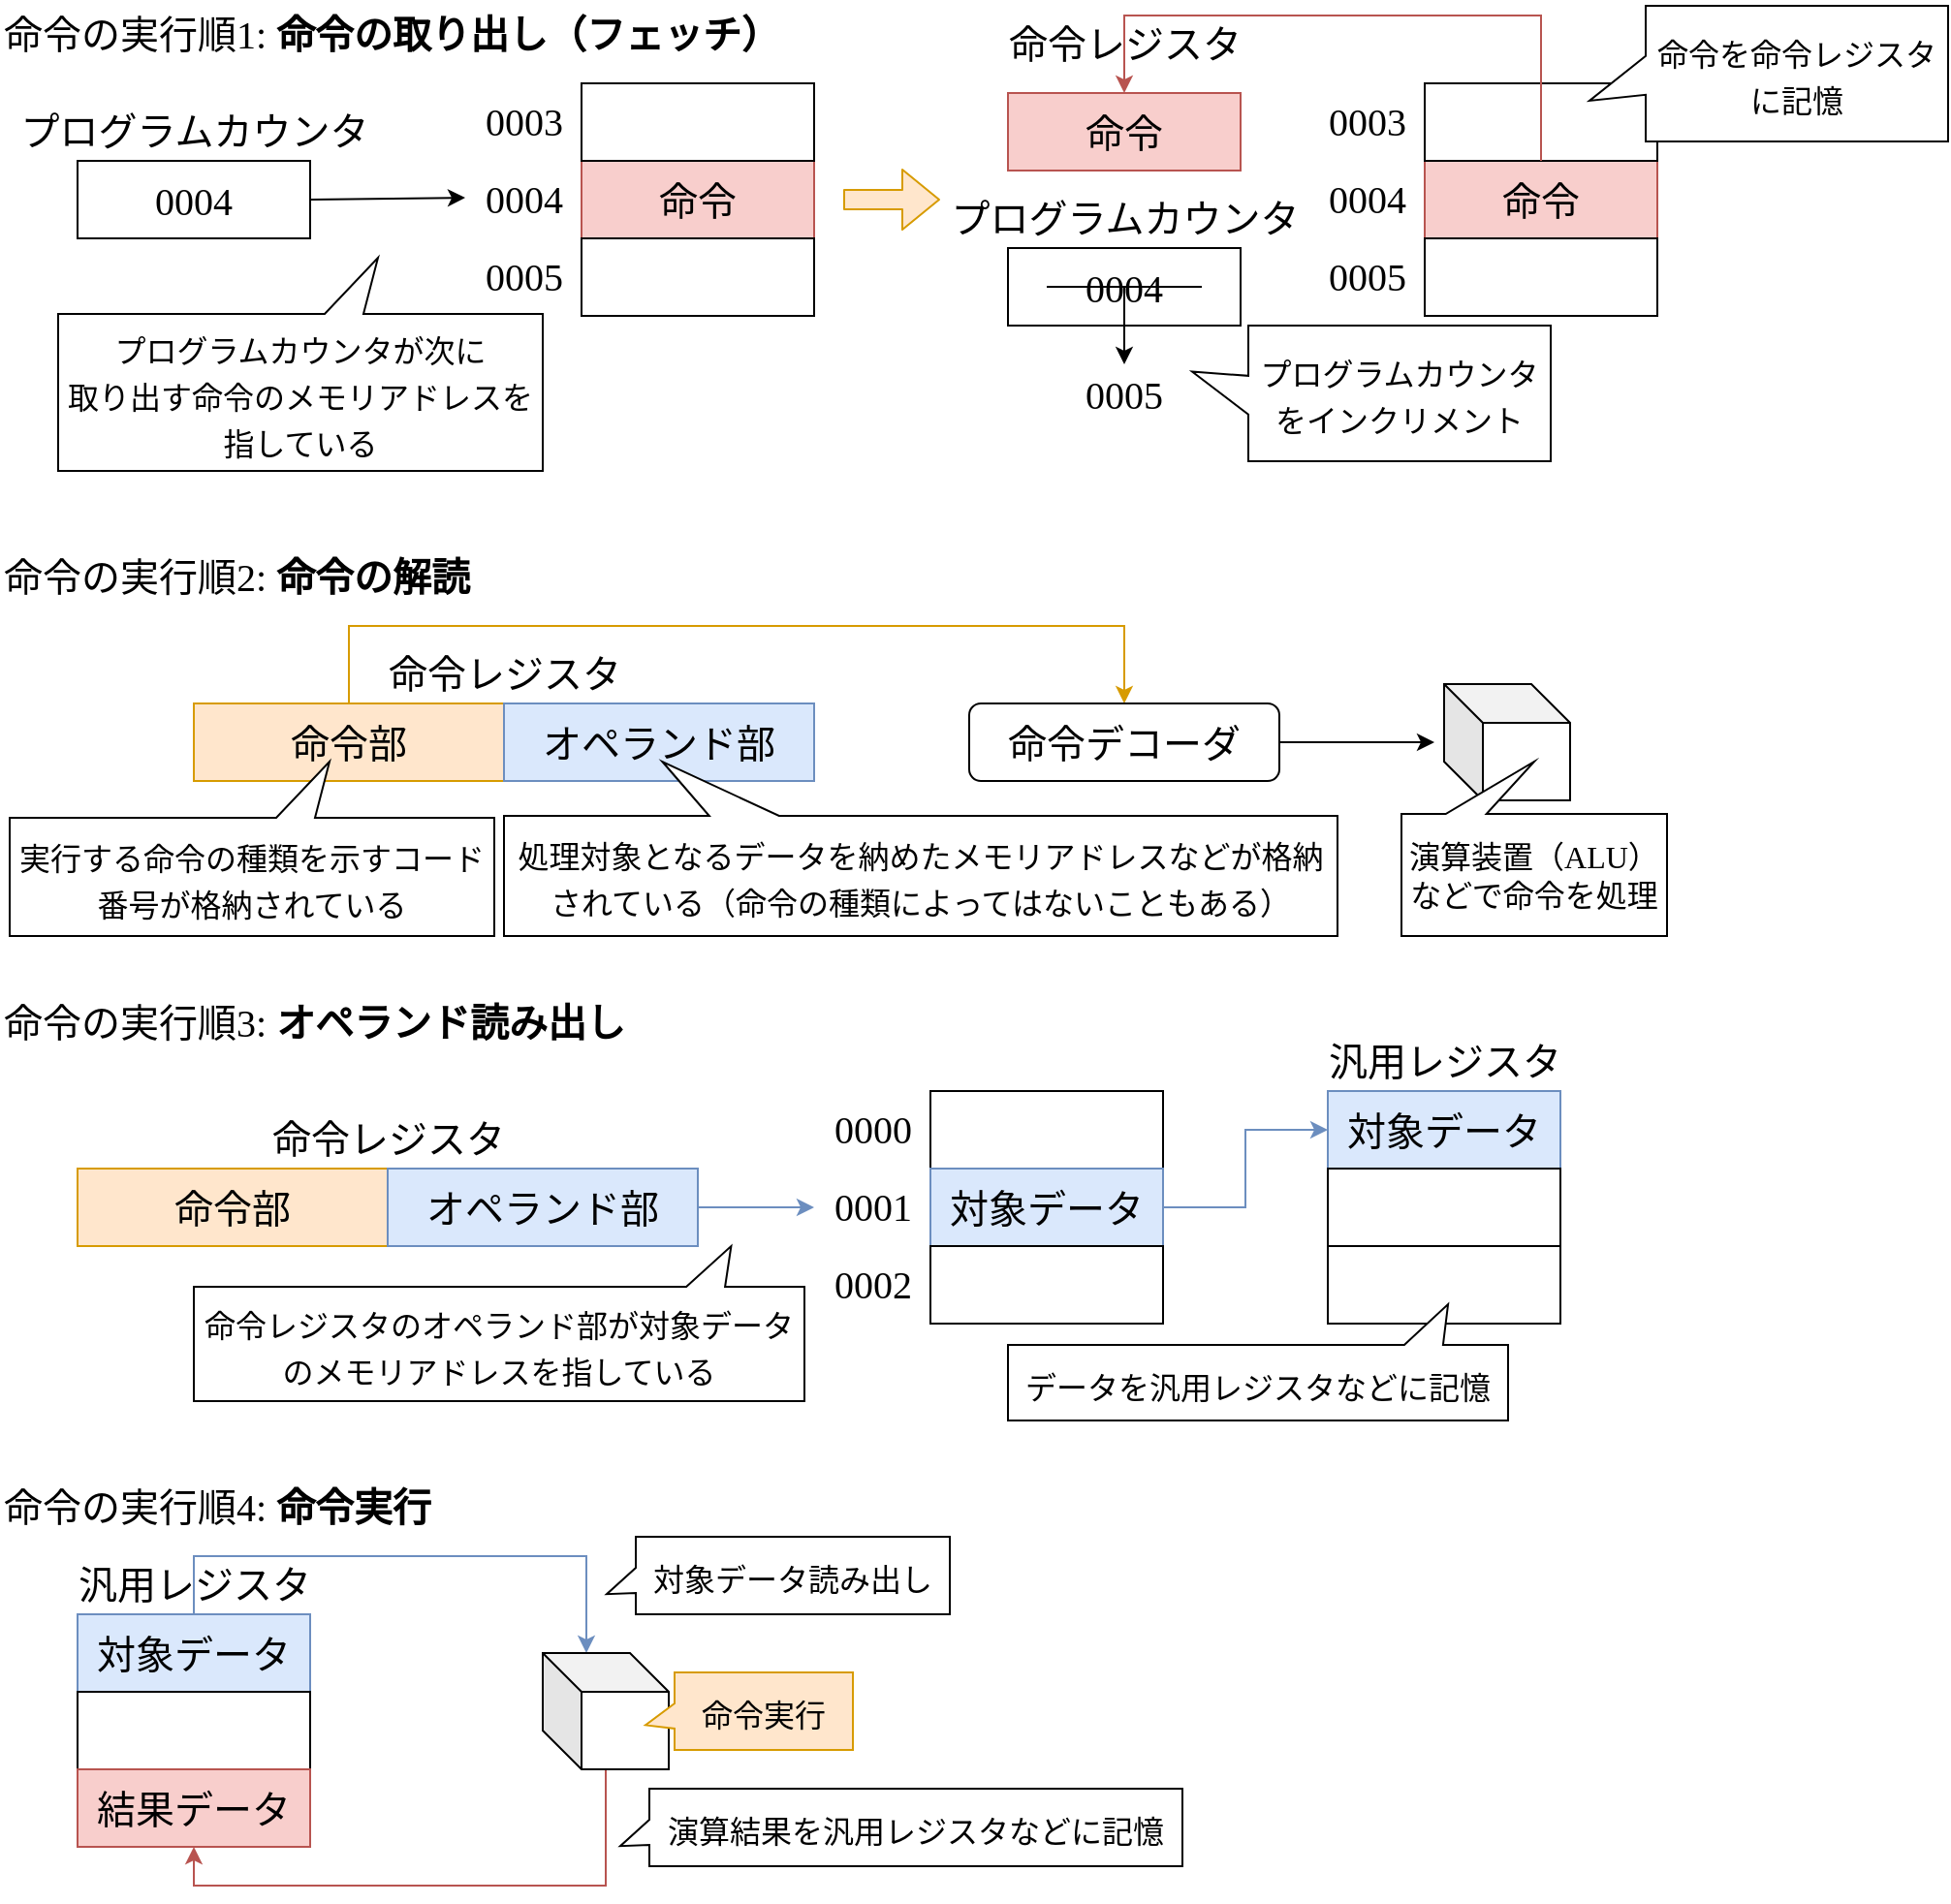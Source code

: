 <mxfile version="12.1.0" type="device" pages="1"><diagram id="e76hnsxNQVto28r2bIkR" name="ページ1"><mxGraphModel dx="1341" dy="828" grid="1" gridSize="10" guides="1" tooltips="1" connect="1" arrows="1" fold="1" page="1" pageScale="1" pageWidth="827" pageHeight="1169" math="0" shadow="0"><root><mxCell id="0"/><mxCell id="1" parent="0"/><mxCell id="m30S8E0ENr-3JRTZTw97-1" value="&lt;font style=&quot;font-size: 20px&quot; face=&quot;Tahoma&quot;&gt;命令の実行順1: &lt;b&gt;命令の取り出し（フェッチ）&lt;/b&gt;&lt;/font&gt;" style="text;html=1;resizable=0;points=[];autosize=1;align=left;verticalAlign=top;spacingTop=-4;" vertex="1" parent="1"><mxGeometry x="40" y="40" width="420" height="20" as="geometry"/></mxCell><mxCell id="m30S8E0ENr-3JRTZTw97-2" value="0004" style="rounded=0;whiteSpace=wrap;html=1;fontFamily=Tahoma;fontSize=20;" vertex="1" parent="1"><mxGeometry x="80" y="120" width="120" height="40" as="geometry"/></mxCell><mxCell id="m30S8E0ENr-3JRTZTw97-3" value="プログラムカウンタ" style="text;html=1;resizable=0;points=[];autosize=1;align=center;verticalAlign=top;spacingTop=-4;fontSize=20;fontFamily=Tahoma;" vertex="1" parent="1"><mxGeometry x="45" y="90" width="190" height="30" as="geometry"/></mxCell><mxCell id="m30S8E0ENr-3JRTZTw97-4" value="命令" style="rounded=0;whiteSpace=wrap;html=1;fontFamily=Tahoma;fontSize=20;fillColor=#f8cecc;strokeColor=#b85450;" vertex="1" parent="1"><mxGeometry x="340" y="120" width="120" height="40" as="geometry"/></mxCell><mxCell id="m30S8E0ENr-3JRTZTw97-5" value="" style="rounded=0;whiteSpace=wrap;html=1;fontFamily=Tahoma;fontSize=20;" vertex="1" parent="1"><mxGeometry x="340" y="80" width="120" height="40" as="geometry"/></mxCell><mxCell id="m30S8E0ENr-3JRTZTw97-6" value="" style="rounded=0;whiteSpace=wrap;html=1;fontFamily=Tahoma;fontSize=20;" vertex="1" parent="1"><mxGeometry x="340" y="160" width="120" height="40" as="geometry"/></mxCell><mxCell id="m30S8E0ENr-3JRTZTw97-7" value="0004" style="text;html=1;resizable=0;points=[];autosize=1;align=center;verticalAlign=top;spacingTop=-4;fontSize=20;fontFamily=Tahoma;" vertex="1" parent="1"><mxGeometry x="280" y="125" width="60" height="30" as="geometry"/></mxCell><mxCell id="m30S8E0ENr-3JRTZTw97-8" value="0003" style="text;html=1;resizable=0;points=[];autosize=1;align=center;verticalAlign=top;spacingTop=-4;fontSize=20;fontFamily=Tahoma;" vertex="1" parent="1"><mxGeometry x="280" y="85" width="60" height="30" as="geometry"/></mxCell><mxCell id="m30S8E0ENr-3JRTZTw97-9" value="0005" style="text;html=1;resizable=0;points=[];autosize=1;align=center;verticalAlign=top;spacingTop=-4;fontSize=20;fontFamily=Tahoma;" vertex="1" parent="1"><mxGeometry x="280" y="165" width="60" height="30" as="geometry"/></mxCell><mxCell id="m30S8E0ENr-3JRTZTw97-10" value="" style="endArrow=classic;html=1;fontFamily=Tahoma;fontSize=20;exitX=1;exitY=0.5;exitDx=0;exitDy=0;" edge="1" parent="1" source="m30S8E0ENr-3JRTZTw97-2"><mxGeometry width="50" height="50" relative="1" as="geometry"><mxPoint x="210" y="170" as="sourcePoint"/><mxPoint x="280" y="139" as="targetPoint"/></mxGeometry></mxCell><mxCell id="m30S8E0ENr-3JRTZTw97-11" value="&lt;font style=&quot;font-size: 16px&quot;&gt;プログラムカウンタが次に&lt;br&gt;取り出す命令のメモリアドレスを指している&lt;br&gt;&lt;/font&gt;" style="shape=callout;whiteSpace=wrap;html=1;perimeter=calloutPerimeter;fontFamily=Tahoma;fontSize=20;align=center;direction=west;position2=0.34;size=29;position=0.37;" vertex="1" parent="1"><mxGeometry x="70" y="170" width="250" height="110" as="geometry"/></mxCell><mxCell id="m30S8E0ENr-3JRTZTw97-12" value="0004" style="rounded=0;whiteSpace=wrap;html=1;fontFamily=Tahoma;fontSize=20;" vertex="1" parent="1"><mxGeometry x="560" y="165" width="120" height="40" as="geometry"/></mxCell><mxCell id="m30S8E0ENr-3JRTZTw97-13" value="プログラムカウンタ" style="text;html=1;resizable=0;points=[];autosize=1;align=center;verticalAlign=top;spacingTop=-4;fontSize=20;fontFamily=Tahoma;" vertex="1" parent="1"><mxGeometry x="525" y="135" width="190" height="30" as="geometry"/></mxCell><mxCell id="m30S8E0ENr-3JRTZTw97-14" value="命令" style="rounded=0;whiteSpace=wrap;html=1;fontFamily=Tahoma;fontSize=20;fillColor=#f8cecc;strokeColor=#b85450;" vertex="1" parent="1"><mxGeometry x="775" y="120" width="120" height="40" as="geometry"/></mxCell><mxCell id="m30S8E0ENr-3JRTZTw97-15" value="" style="rounded=0;whiteSpace=wrap;html=1;fontFamily=Tahoma;fontSize=20;" vertex="1" parent="1"><mxGeometry x="775" y="80" width="120" height="40" as="geometry"/></mxCell><mxCell id="m30S8E0ENr-3JRTZTw97-16" value="" style="rounded=0;whiteSpace=wrap;html=1;fontFamily=Tahoma;fontSize=20;" vertex="1" parent="1"><mxGeometry x="775" y="160" width="120" height="40" as="geometry"/></mxCell><mxCell id="m30S8E0ENr-3JRTZTw97-17" value="0004" style="text;html=1;resizable=0;points=[];autosize=1;align=center;verticalAlign=top;spacingTop=-4;fontSize=20;fontFamily=Tahoma;" vertex="1" parent="1"><mxGeometry x="715" y="125" width="60" height="30" as="geometry"/></mxCell><mxCell id="m30S8E0ENr-3JRTZTw97-18" value="0003" style="text;html=1;resizable=0;points=[];autosize=1;align=center;verticalAlign=top;spacingTop=-4;fontSize=20;fontFamily=Tahoma;" vertex="1" parent="1"><mxGeometry x="715" y="85" width="60" height="30" as="geometry"/></mxCell><mxCell id="m30S8E0ENr-3JRTZTw97-19" value="0005" style="text;html=1;resizable=0;points=[];autosize=1;align=center;verticalAlign=top;spacingTop=-4;fontSize=20;fontFamily=Tahoma;" vertex="1" parent="1"><mxGeometry x="715" y="165" width="60" height="30" as="geometry"/></mxCell><mxCell id="m30S8E0ENr-3JRTZTw97-22" value="" style="shape=flexArrow;endArrow=classic;html=1;fontFamily=Tahoma;fontSize=20;fillColor=#ffe6cc;strokeColor=#d79b00;" edge="1" parent="1"><mxGeometry width="50" height="50" relative="1" as="geometry"><mxPoint x="475" y="140" as="sourcePoint"/><mxPoint x="525" y="140" as="targetPoint"/></mxGeometry></mxCell><mxCell id="m30S8E0ENr-3JRTZTw97-23" value="" style="endArrow=none;html=1;fontFamily=Tahoma;fontSize=20;" edge="1" parent="1"><mxGeometry width="50" height="50" relative="1" as="geometry"><mxPoint x="580" y="185" as="sourcePoint"/><mxPoint x="660" y="185" as="targetPoint"/></mxGeometry></mxCell><mxCell id="m30S8E0ENr-3JRTZTw97-24" value="" style="endArrow=classic;html=1;fontFamily=Tahoma;fontSize=20;" edge="1" parent="1"><mxGeometry width="50" height="50" relative="1" as="geometry"><mxPoint x="620" y="185" as="sourcePoint"/><mxPoint x="620" y="225" as="targetPoint"/></mxGeometry></mxCell><mxCell id="m30S8E0ENr-3JRTZTw97-25" value="0005" style="text;html=1;strokeColor=none;fillColor=none;align=center;verticalAlign=middle;whiteSpace=wrap;rounded=0;fontFamily=Tahoma;fontSize=20;" vertex="1" parent="1"><mxGeometry x="600" y="230" width="40" height="20" as="geometry"/></mxCell><mxCell id="m30S8E0ENr-3JRTZTw97-26" value="命令" style="rounded=0;whiteSpace=wrap;html=1;fontFamily=Tahoma;fontSize=20;fillColor=#f8cecc;strokeColor=#b85450;" vertex="1" parent="1"><mxGeometry x="560" y="85" width="120" height="40" as="geometry"/></mxCell><mxCell id="m30S8E0ENr-3JRTZTw97-27" value="命令レジスタ" style="text;html=1;resizable=0;points=[];autosize=1;align=center;verticalAlign=top;spacingTop=-4;fontSize=20;fontFamily=Tahoma;" vertex="1" parent="1"><mxGeometry x="550" y="45" width="140" height="30" as="geometry"/></mxCell><mxCell id="m30S8E0ENr-3JRTZTw97-28" style="edgeStyle=orthogonalEdgeStyle;rounded=0;orthogonalLoop=1;jettySize=auto;html=1;fontFamily=Tahoma;fontSize=20;entryX=0.5;entryY=0;entryDx=0;entryDy=0;fillColor=#f8cecc;strokeColor=#b85450;" edge="1" parent="1" source="m30S8E0ENr-3JRTZTw97-14" target="m30S8E0ENr-3JRTZTw97-26"><mxGeometry relative="1" as="geometry"><Array as="points"><mxPoint x="835.5" y="45"/><mxPoint x="620.5" y="45"/></Array></mxGeometry></mxCell><mxCell id="m30S8E0ENr-3JRTZTw97-29" value="&lt;font style=&quot;font-size: 16px&quot;&gt;プログラムカウンタをインクリメント&lt;br&gt;&lt;/font&gt;" style="shape=callout;whiteSpace=wrap;html=1;perimeter=calloutPerimeter;fontFamily=Tahoma;fontSize=20;align=center;direction=south;position2=0.34;size=29;position=0.37;" vertex="1" parent="1"><mxGeometry x="655" y="205" width="185" height="70" as="geometry"/></mxCell><mxCell id="m30S8E0ENr-3JRTZTw97-30" value="&lt;font style=&quot;font-size: 16px&quot;&gt;命令を命令レジスタに記憶&lt;br&gt;&lt;/font&gt;" style="shape=callout;whiteSpace=wrap;html=1;perimeter=calloutPerimeter;fontFamily=Tahoma;fontSize=20;align=center;direction=south;position2=0.7;size=29;position=0.37;" vertex="1" parent="1"><mxGeometry x="860" y="40" width="185" height="70" as="geometry"/></mxCell><mxCell id="m30S8E0ENr-3JRTZTw97-31" value="&lt;font style=&quot;font-size: 20px&quot; face=&quot;Tahoma&quot;&gt;命令の実行順2: &lt;b&gt;命令の解読&lt;/b&gt;&lt;/font&gt;" style="text;html=1;resizable=0;points=[];autosize=1;align=left;verticalAlign=top;spacingTop=-4;" vertex="1" parent="1"><mxGeometry x="40" y="320" width="260" height="20" as="geometry"/></mxCell><mxCell id="m30S8E0ENr-3JRTZTw97-38" style="edgeStyle=orthogonalEdgeStyle;rounded=0;orthogonalLoop=1;jettySize=auto;html=1;entryX=0.5;entryY=0;entryDx=0;entryDy=0;fontFamily=Tahoma;fontSize=20;fillColor=#ffe6cc;strokeColor=#d79b00;" edge="1" parent="1" source="m30S8E0ENr-3JRTZTw97-32" target="m30S8E0ENr-3JRTZTw97-37"><mxGeometry relative="1" as="geometry"><Array as="points"><mxPoint x="220" y="360"/><mxPoint x="620" y="360"/></Array></mxGeometry></mxCell><mxCell id="m30S8E0ENr-3JRTZTw97-32" value="命令部" style="rounded=0;whiteSpace=wrap;html=1;fontFamily=Tahoma;fontSize=20;fillColor=#ffe6cc;strokeColor=#d79b00;" vertex="1" parent="1"><mxGeometry x="140" y="400" width="160" height="40" as="geometry"/></mxCell><mxCell id="m30S8E0ENr-3JRTZTw97-33" value="オペランド部" style="rounded=0;whiteSpace=wrap;html=1;fontFamily=Tahoma;fontSize=20;fillColor=#dae8fc;strokeColor=#6c8ebf;" vertex="1" parent="1"><mxGeometry x="300" y="400" width="160" height="40" as="geometry"/></mxCell><mxCell id="m30S8E0ENr-3JRTZTw97-34" value="命令レジスタ" style="text;html=1;resizable=0;points=[];autosize=1;align=center;verticalAlign=top;spacingTop=-4;fontSize=20;fontFamily=Tahoma;" vertex="1" parent="1"><mxGeometry x="230" y="370" width="140" height="30" as="geometry"/></mxCell><mxCell id="m30S8E0ENr-3JRTZTw97-35" value="&lt;font style=&quot;font-size: 16px&quot;&gt;実行する命令の種類を示すコード番号が格納されている&lt;br&gt;&lt;/font&gt;" style="shape=callout;whiteSpace=wrap;html=1;perimeter=calloutPerimeter;fontFamily=Tahoma;fontSize=20;align=center;direction=west;position2=0.34;size=29;position=0.37;" vertex="1" parent="1"><mxGeometry x="45" y="430" width="250" height="90" as="geometry"/></mxCell><mxCell id="m30S8E0ENr-3JRTZTw97-36" value="&lt;font style=&quot;font-size: 16px&quot;&gt;処理対象となるデータを納めたメモリアドレスなどが格納されている（命令の種類によってはないこともある）&lt;br&gt;&lt;/font&gt;" style="shape=callout;whiteSpace=wrap;html=1;perimeter=calloutPerimeter;fontFamily=Tahoma;fontSize=20;align=center;direction=west;position2=0.81;size=28;position=0.67;base=36;" vertex="1" parent="1"><mxGeometry x="300" y="430" width="430" height="90" as="geometry"/></mxCell><mxCell id="m30S8E0ENr-3JRTZTw97-40" value="" style="edgeStyle=orthogonalEdgeStyle;rounded=0;orthogonalLoop=1;jettySize=auto;html=1;fontFamily=Tahoma;fontSize=20;" edge="1" parent="1" source="m30S8E0ENr-3JRTZTw97-37"><mxGeometry relative="1" as="geometry"><mxPoint x="780" y="420" as="targetPoint"/></mxGeometry></mxCell><mxCell id="m30S8E0ENr-3JRTZTw97-37" value="命令デコーダ" style="rounded=1;whiteSpace=wrap;html=1;fontFamily=Tahoma;fontSize=20;align=center;" vertex="1" parent="1"><mxGeometry x="540" y="400" width="160" height="40" as="geometry"/></mxCell><mxCell id="m30S8E0ENr-3JRTZTw97-41" value="" style="shape=cube;whiteSpace=wrap;html=1;boundedLbl=1;backgroundOutline=1;darkOpacity=0.05;darkOpacity2=0.1;fontFamily=Tahoma;fontSize=20;align=center;" vertex="1" parent="1"><mxGeometry x="785" y="390" width="65" height="60" as="geometry"/></mxCell><mxCell id="m30S8E0ENr-3JRTZTw97-42" value="演算装置（ALU）などで命令を処理" style="shape=callout;whiteSpace=wrap;html=1;perimeter=calloutPerimeter;fontFamily=Tahoma;fontSize=16;align=center;direction=west;base=21;size=27;position=0.68;" vertex="1" parent="1"><mxGeometry x="763" y="430" width="137" height="90" as="geometry"/></mxCell><mxCell id="m30S8E0ENr-3JRTZTw97-43" value="&lt;font style=&quot;font-size: 20px&quot; face=&quot;Tahoma&quot;&gt;命令の実行順3: &lt;b&gt;オペランド読み出し&lt;/b&gt;&lt;/font&gt;" style="text;html=1;resizable=0;points=[];autosize=1;align=left;verticalAlign=top;spacingTop=-4;" vertex="1" parent="1"><mxGeometry x="40" y="550" width="340" height="20" as="geometry"/></mxCell><mxCell id="m30S8E0ENr-3JRTZTw97-44" value="命令レジスタ" style="text;html=1;resizable=0;points=[];autosize=1;align=center;verticalAlign=top;spacingTop=-4;fontSize=20;fontFamily=Tahoma;" vertex="1" parent="1"><mxGeometry x="170" y="610" width="140" height="30" as="geometry"/></mxCell><mxCell id="m30S8E0ENr-3JRTZTw97-45" value="命令部" style="rounded=0;whiteSpace=wrap;html=1;fontFamily=Tahoma;fontSize=20;fillColor=#ffe6cc;strokeColor=#d79b00;" vertex="1" parent="1"><mxGeometry x="80" y="640" width="160" height="40" as="geometry"/></mxCell><mxCell id="m30S8E0ENr-3JRTZTw97-53" style="edgeStyle=orthogonalEdgeStyle;rounded=0;orthogonalLoop=1;jettySize=auto;html=1;fontFamily=Tahoma;fontSize=16;fillColor=#dae8fc;strokeColor=#6c8ebf;" edge="1" parent="1" source="m30S8E0ENr-3JRTZTw97-46" target="m30S8E0ENr-3JRTZTw97-51"><mxGeometry relative="1" as="geometry"/></mxCell><mxCell id="m30S8E0ENr-3JRTZTw97-46" value="オペランド部" style="rounded=0;whiteSpace=wrap;html=1;fontFamily=Tahoma;fontSize=20;fillColor=#dae8fc;strokeColor=#6c8ebf;" vertex="1" parent="1"><mxGeometry x="240" y="640" width="160" height="40" as="geometry"/></mxCell><mxCell id="m30S8E0ENr-3JRTZTw97-47" value="" style="rounded=0;whiteSpace=wrap;html=1;fontFamily=Tahoma;fontSize=20;" vertex="1" parent="1"><mxGeometry x="520" y="600" width="120" height="40" as="geometry"/></mxCell><mxCell id="m30S8E0ENr-3JRTZTw97-59" style="edgeStyle=orthogonalEdgeStyle;rounded=0;orthogonalLoop=1;jettySize=auto;html=1;entryX=0;entryY=0.5;entryDx=0;entryDy=0;fontFamily=Tahoma;fontSize=16;fillColor=#dae8fc;strokeColor=#6c8ebf;" edge="1" parent="1" source="m30S8E0ENr-3JRTZTw97-48" target="m30S8E0ENr-3JRTZTw97-55"><mxGeometry relative="1" as="geometry"/></mxCell><mxCell id="m30S8E0ENr-3JRTZTw97-48" value="対象データ" style="rounded=0;whiteSpace=wrap;html=1;fontFamily=Tahoma;fontSize=20;fillColor=#dae8fc;strokeColor=#6c8ebf;" vertex="1" parent="1"><mxGeometry x="520" y="640" width="120" height="40" as="geometry"/></mxCell><mxCell id="m30S8E0ENr-3JRTZTw97-49" value="" style="rounded=0;whiteSpace=wrap;html=1;fontFamily=Tahoma;fontSize=20;" vertex="1" parent="1"><mxGeometry x="520" y="680" width="120" height="40" as="geometry"/></mxCell><mxCell id="m30S8E0ENr-3JRTZTw97-50" value="0000" style="text;html=1;resizable=0;points=[];autosize=1;align=center;verticalAlign=top;spacingTop=-4;fontSize=20;fontFamily=Tahoma;" vertex="1" parent="1"><mxGeometry x="460" y="605" width="60" height="30" as="geometry"/></mxCell><mxCell id="m30S8E0ENr-3JRTZTw97-51" value="0001" style="text;html=1;resizable=0;points=[];autosize=1;align=center;verticalAlign=top;spacingTop=-4;fontSize=20;fontFamily=Tahoma;" vertex="1" parent="1"><mxGeometry x="460" y="645" width="60" height="30" as="geometry"/></mxCell><mxCell id="m30S8E0ENr-3JRTZTw97-52" value="0002" style="text;html=1;resizable=0;points=[];autosize=1;align=center;verticalAlign=top;spacingTop=-4;fontSize=20;fontFamily=Tahoma;" vertex="1" parent="1"><mxGeometry x="460" y="685" width="60" height="30" as="geometry"/></mxCell><mxCell id="m30S8E0ENr-3JRTZTw97-54" value="&lt;font style=&quot;font-size: 16px&quot;&gt;命令レジスタのオペランド部が対象データのメモリアドレスを指している&lt;br&gt;&lt;/font&gt;" style="shape=callout;whiteSpace=wrap;html=1;perimeter=calloutPerimeter;fontFamily=Tahoma;fontSize=20;align=center;direction=west;position2=0.12;size=21;position=0.13;" vertex="1" parent="1"><mxGeometry x="140" y="680" width="315" height="80" as="geometry"/></mxCell><mxCell id="m30S8E0ENr-3JRTZTw97-55" value="対象データ" style="rounded=0;whiteSpace=wrap;html=1;fontFamily=Tahoma;fontSize=20;fillColor=#dae8fc;strokeColor=#6c8ebf;" vertex="1" parent="1"><mxGeometry x="725" y="600" width="120" height="40" as="geometry"/></mxCell><mxCell id="m30S8E0ENr-3JRTZTw97-56" value="" style="rounded=0;whiteSpace=wrap;html=1;fontFamily=Tahoma;fontSize=20;" vertex="1" parent="1"><mxGeometry x="725" y="640" width="120" height="40" as="geometry"/></mxCell><mxCell id="m30S8E0ENr-3JRTZTw97-57" value="" style="rounded=0;whiteSpace=wrap;html=1;fontFamily=Tahoma;fontSize=20;" vertex="1" parent="1"><mxGeometry x="725" y="680" width="120" height="40" as="geometry"/></mxCell><mxCell id="m30S8E0ENr-3JRTZTw97-58" value="汎用レジスタ" style="text;html=1;resizable=0;points=[];autosize=1;align=center;verticalAlign=top;spacingTop=-4;fontSize=20;fontFamily=Tahoma;" vertex="1" parent="1"><mxGeometry x="715" y="570" width="140" height="30" as="geometry"/></mxCell><mxCell id="m30S8E0ENr-3JRTZTw97-60" value="&lt;font style=&quot;font-size: 16px&quot;&gt;データを汎用レジスタなどに記憶&lt;br&gt;&lt;/font&gt;" style="shape=callout;whiteSpace=wrap;html=1;perimeter=calloutPerimeter;fontFamily=Tahoma;fontSize=20;align=center;direction=west;position2=0.12;size=21;position=0.13;" vertex="1" parent="1"><mxGeometry x="560" y="710" width="258" height="60" as="geometry"/></mxCell><mxCell id="m30S8E0ENr-3JRTZTw97-61" value="&lt;font style=&quot;font-size: 20px&quot; face=&quot;Tahoma&quot;&gt;命令の実行順4: &lt;b&gt;命令実行&lt;/b&gt;&lt;/font&gt;" style="text;html=1;resizable=0;points=[];autosize=1;align=left;verticalAlign=top;spacingTop=-4;" vertex="1" parent="1"><mxGeometry x="40" y="800" width="240" height="20" as="geometry"/></mxCell><mxCell id="m30S8E0ENr-3JRTZTw97-81" style="edgeStyle=orthogonalEdgeStyle;rounded=0;orthogonalLoop=1;jettySize=auto;html=1;entryX=0;entryY=0;entryDx=22.5;entryDy=0;entryPerimeter=0;fontFamily=Tahoma;fontSize=16;fillColor=#dae8fc;strokeColor=#6c8ebf;" edge="1" parent="1" source="m30S8E0ENr-3JRTZTw97-74" target="m30S8E0ENr-3JRTZTw97-79"><mxGeometry relative="1" as="geometry"><Array as="points"><mxPoint x="140" y="840"/><mxPoint x="343" y="840"/></Array></mxGeometry></mxCell><mxCell id="m30S8E0ENr-3JRTZTw97-74" value="対象データ" style="rounded=0;whiteSpace=wrap;html=1;fontFamily=Tahoma;fontSize=20;fillColor=#dae8fc;strokeColor=#6c8ebf;" vertex="1" parent="1"><mxGeometry x="80" y="870" width="120" height="40" as="geometry"/></mxCell><mxCell id="m30S8E0ENr-3JRTZTw97-75" value="" style="rounded=0;whiteSpace=wrap;html=1;fontFamily=Tahoma;fontSize=20;" vertex="1" parent="1"><mxGeometry x="80" y="910" width="120" height="40" as="geometry"/></mxCell><mxCell id="m30S8E0ENr-3JRTZTw97-76" value="結果データ" style="rounded=0;whiteSpace=wrap;html=1;fontFamily=Tahoma;fontSize=20;fillColor=#f8cecc;strokeColor=#b85450;" vertex="1" parent="1"><mxGeometry x="80" y="950" width="120" height="40" as="geometry"/></mxCell><mxCell id="m30S8E0ENr-3JRTZTw97-77" value="汎用レジスタ" style="text;html=1;resizable=0;points=[];autosize=1;align=center;verticalAlign=top;spacingTop=-4;fontSize=20;fontFamily=Tahoma;" vertex="1" parent="1"><mxGeometry x="70" y="840" width="140" height="30" as="geometry"/></mxCell><mxCell id="m30S8E0ENr-3JRTZTw97-84" style="edgeStyle=orthogonalEdgeStyle;rounded=0;orthogonalLoop=1;jettySize=auto;html=1;entryX=0.5;entryY=1;entryDx=0;entryDy=0;fontFamily=Tahoma;fontSize=16;fillColor=#f8cecc;strokeColor=#b85450;" edge="1" parent="1" source="m30S8E0ENr-3JRTZTw97-79" target="m30S8E0ENr-3JRTZTw97-76"><mxGeometry relative="1" as="geometry"><Array as="points"><mxPoint x="353" y="1010"/><mxPoint x="140" y="1010"/></Array></mxGeometry></mxCell><mxCell id="m30S8E0ENr-3JRTZTw97-79" value="" style="shape=cube;whiteSpace=wrap;html=1;boundedLbl=1;backgroundOutline=1;darkOpacity=0.05;darkOpacity2=0.1;fontFamily=Tahoma;fontSize=20;align=center;" vertex="1" parent="1"><mxGeometry x="320" y="890" width="65" height="60" as="geometry"/></mxCell><mxCell id="m30S8E0ENr-3JRTZTw97-82" value="&lt;font style=&quot;font-size: 16px&quot;&gt;対象データ読み出し&lt;br&gt;&lt;/font&gt;" style="shape=callout;whiteSpace=wrap;html=1;perimeter=calloutPerimeter;fontFamily=Tahoma;fontSize=20;align=center;direction=south;position2=0.74;size=15;position=0.4;base=13;" vertex="1" parent="1"><mxGeometry x="353" y="830" width="177" height="40" as="geometry"/></mxCell><mxCell id="m30S8E0ENr-3JRTZTw97-83" value="&lt;font style=&quot;font-size: 16px&quot;&gt;命令実行&lt;br&gt;&lt;/font&gt;" style="shape=callout;whiteSpace=wrap;html=1;perimeter=calloutPerimeter;fontFamily=Tahoma;fontSize=20;align=center;direction=south;position2=0.68;size=15;position=0.4;base=13;fillColor=#ffe6cc;strokeColor=#d79b00;" vertex="1" parent="1"><mxGeometry x="373" y="900" width="107" height="40" as="geometry"/></mxCell><mxCell id="m30S8E0ENr-3JRTZTw97-85" value="&lt;font style=&quot;font-size: 16px&quot;&gt;演算結果を汎用レジスタなどに記憶&lt;br&gt;&lt;/font&gt;" style="shape=callout;whiteSpace=wrap;html=1;perimeter=calloutPerimeter;fontFamily=Tahoma;fontSize=20;align=center;direction=south;position2=0.74;size=15;position=0.4;base=13;" vertex="1" parent="1"><mxGeometry x="360" y="960" width="290" height="40" as="geometry"/></mxCell></root></mxGraphModel></diagram></mxfile>
